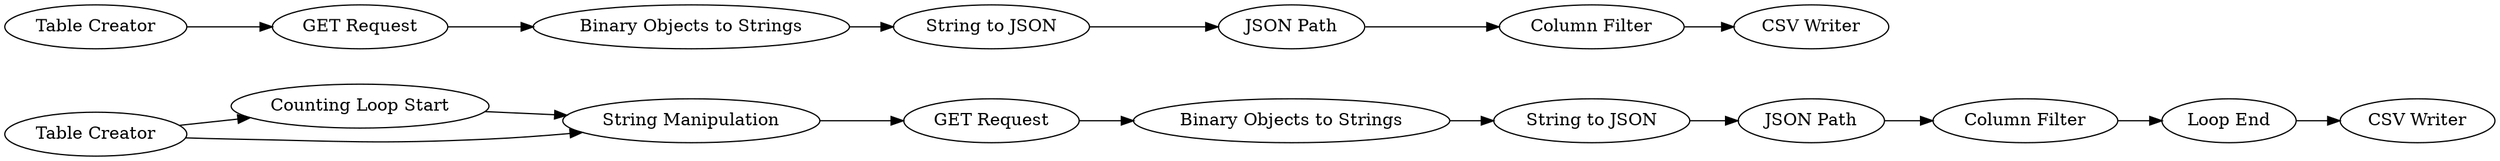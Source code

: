 digraph {
	"-4839583750870936934_3" [label="Binary Objects to Strings"]
	"-4839583750870936934_1" [label="Table Creator"]
	"-4839583750870936934_4" [label="String to JSON"]
	"-4839583750870936934_7" [label="Loop End"]
	"-4839583750870936934_8" [label="Counting Loop Start"]
	"-4839583750870936934_15" [label="GET Request"]
	"-4839583750870936934_19" [label="CSV Writer"]
	"-4839583750870936934_14" [label="Table Creator"]
	"-4839583750870936934_5" [label="JSON Path"]
	"-4839583750870936934_2" [label="GET Request"]
	"-4839583750870936934_10" [label="CSV Writer"]
	"-4839583750870936934_17" [label="String to JSON"]
	"-4839583750870936934_16" [label="Binary Objects to Strings"]
	"-4839583750870936934_18" [label="JSON Path"]
	"-4839583750870936934_20" [label="Column Filter"]
	"-4839583750870936934_9" [label="String Manipulation"]
	"-4839583750870936934_6" [label="Column Filter"]
	"-4839583750870936934_6" -> "-4839583750870936934_7"
	"-4839583750870936934_17" -> "-4839583750870936934_18"
	"-4839583750870936934_16" -> "-4839583750870936934_17"
	"-4839583750870936934_20" -> "-4839583750870936934_19"
	"-4839583750870936934_2" -> "-4839583750870936934_3"
	"-4839583750870936934_9" -> "-4839583750870936934_2"
	"-4839583750870936934_5" -> "-4839583750870936934_6"
	"-4839583750870936934_15" -> "-4839583750870936934_16"
	"-4839583750870936934_1" -> "-4839583750870936934_9"
	"-4839583750870936934_4" -> "-4839583750870936934_5"
	"-4839583750870936934_8" -> "-4839583750870936934_9"
	"-4839583750870936934_7" -> "-4839583750870936934_10"
	"-4839583750870936934_18" -> "-4839583750870936934_20"
	"-4839583750870936934_3" -> "-4839583750870936934_4"
	"-4839583750870936934_1" -> "-4839583750870936934_8"
	"-4839583750870936934_14" -> "-4839583750870936934_15"
	rankdir=LR
}
